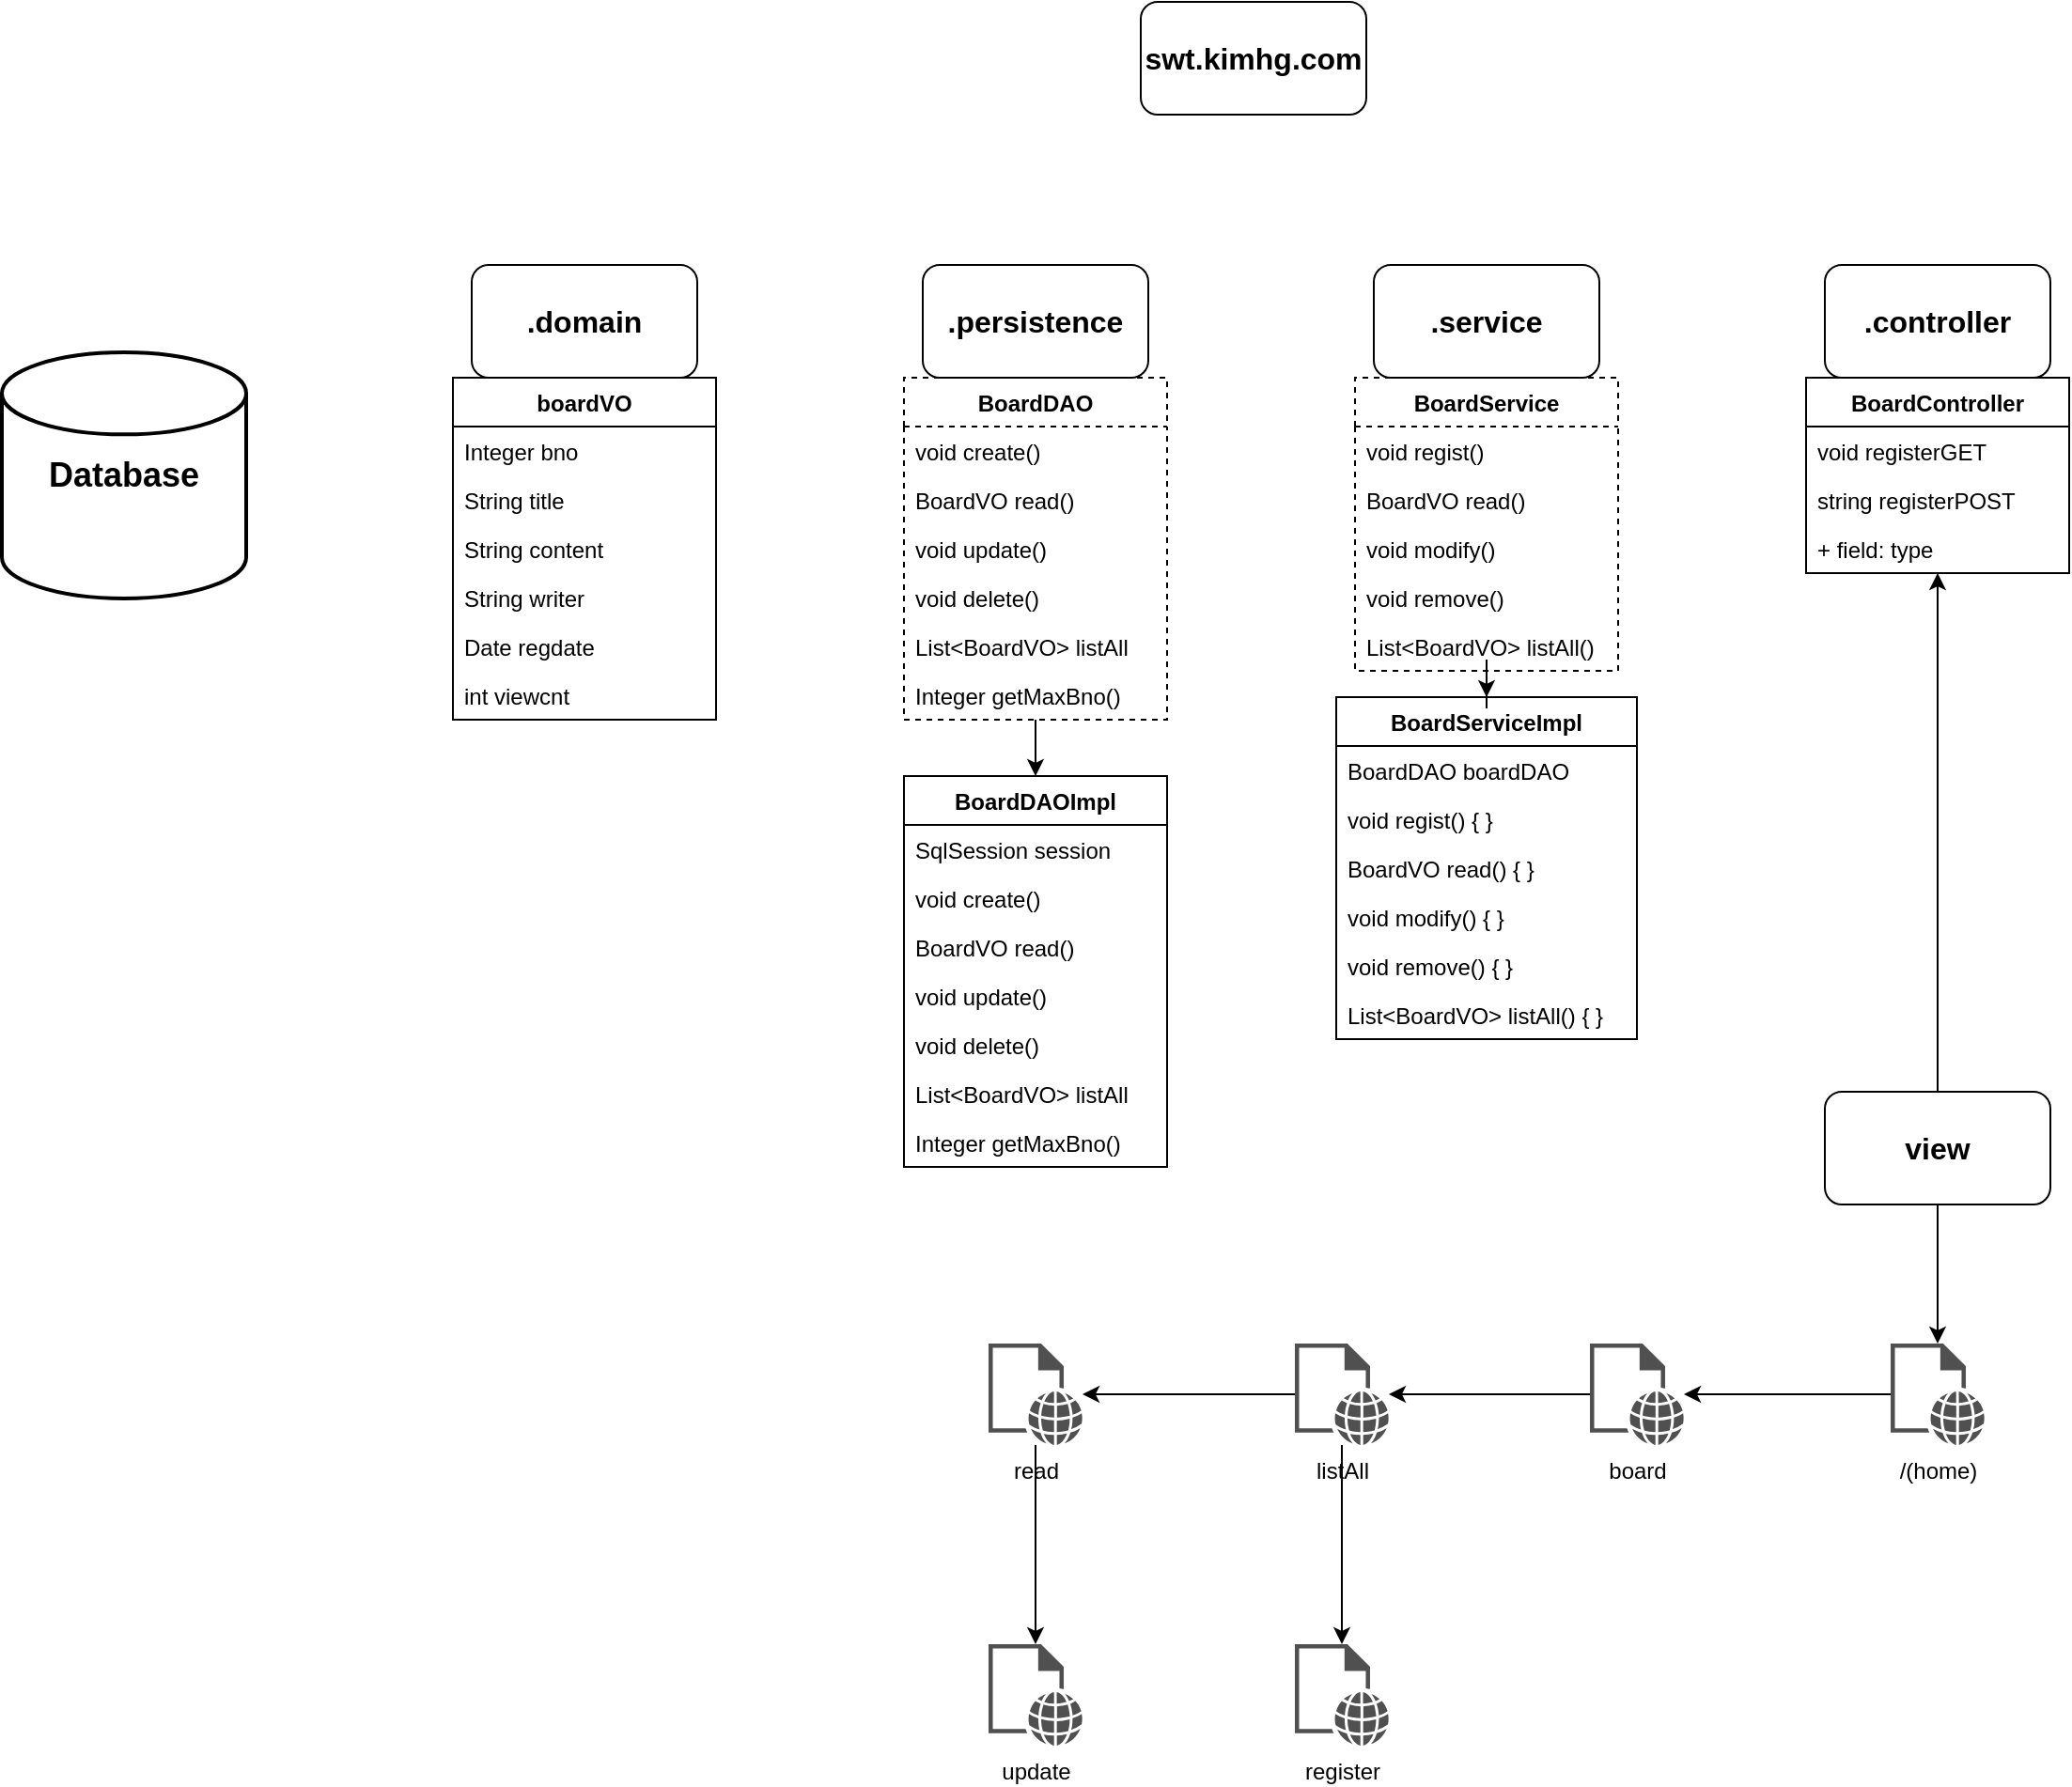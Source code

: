 <mxfile version="12.8.4" type="device"><diagram id="tO_C98kuy6uZykYHcQ1T" name="Page-1"><mxGraphModel dx="3004" dy="1624" grid="1" gridSize="10" guides="1" tooltips="1" connect="1" arrows="1" fold="1" page="1" pageScale="1" pageWidth="827" pageHeight="1169" math="0" shadow="0"><root><mxCell id="0"/><mxCell id="1" parent="0"/><mxCell id="9_B27wb98Tw_KNPR9RnI-5" value=".controller" style="rounded=1;whiteSpace=wrap;html=1;fontSize=16;fontStyle=1" parent="1" vertex="1"><mxGeometry x="1125" y="200" width="120" height="60" as="geometry"/></mxCell><mxCell id="9_B27wb98Tw_KNPR9RnI-8" value="&lt;span style=&quot;white-space: normal; font-size: 16px;&quot;&gt;.service&lt;/span&gt;" style="rounded=1;whiteSpace=wrap;html=1;fontSize=16;fontStyle=1" parent="1" vertex="1"><mxGeometry x="885" y="200" width="120" height="60" as="geometry"/></mxCell><mxCell id="9_B27wb98Tw_KNPR9RnI-9" value="&lt;span style=&quot;white-space: normal; font-size: 16px;&quot;&gt;.domain&lt;/span&gt;" style="rounded=1;whiteSpace=wrap;html=1;fontSize=16;fontStyle=1" parent="1" vertex="1"><mxGeometry x="405" y="200" width="120" height="60" as="geometry"/></mxCell><mxCell id="9_B27wb98Tw_KNPR9RnI-10" value="&lt;span style=&quot;white-space: normal; font-size: 16px;&quot;&gt;.persistence&lt;/span&gt;" style="rounded=1;whiteSpace=wrap;html=1;fontSize=16;fontStyle=1" parent="1" vertex="1"><mxGeometry x="645" y="200" width="120" height="60" as="geometry"/></mxCell><mxCell id="9_B27wb98Tw_KNPR9RnI-13" value="swt.kimhg.com" style="rounded=1;whiteSpace=wrap;html=1;fontSize=16;fontStyle=1" parent="1" vertex="1"><mxGeometry x="761" y="60" width="120" height="60" as="geometry"/></mxCell><mxCell id="9_B27wb98Tw_KNPR9RnI-89" value="" style="edgeStyle=orthogonalEdgeStyle;rounded=0;orthogonalLoop=1;jettySize=auto;html=1;" parent="1" source="9_B27wb98Tw_KNPR9RnI-15" target="9_B27wb98Tw_KNPR9RnI-88" edge="1"><mxGeometry relative="1" as="geometry"/></mxCell><mxCell id="9_B27wb98Tw_KNPR9RnI-106" value="" style="edgeStyle=orthogonalEdgeStyle;rounded=0;orthogonalLoop=1;jettySize=auto;html=1;" parent="1" source="9_B27wb98Tw_KNPR9RnI-15" target="9_B27wb98Tw_KNPR9RnI-72" edge="1"><mxGeometry relative="1" as="geometry"><mxPoint x="1230" y="400" as="targetPoint"/><mxPoint x="1230" y="654" as="sourcePoint"/></mxGeometry></mxCell><mxCell id="9_B27wb98Tw_KNPR9RnI-15" value="view" style="rounded=1;whiteSpace=wrap;html=1;fontSize=16;fontStyle=1" parent="1" vertex="1"><mxGeometry x="1125" y="640" width="120" height="60" as="geometry"/></mxCell><mxCell id="9_B27wb98Tw_KNPR9RnI-20" value="boardVO" style="swimlane;fontStyle=1;childLayout=stackLayout;horizontal=1;startSize=26;fillColor=none;horizontalStack=0;resizeParent=1;resizeParentMax=0;resizeLast=0;collapsible=1;marginBottom=0;" parent="1" vertex="1"><mxGeometry x="395" y="260" width="140" height="182" as="geometry"/></mxCell><mxCell id="9_B27wb98Tw_KNPR9RnI-21" value="Integer bno" style="text;strokeColor=none;fillColor=none;align=left;verticalAlign=top;spacingLeft=4;spacingRight=4;overflow=hidden;rotatable=0;points=[[0,0.5],[1,0.5]];portConstraint=eastwest;" parent="9_B27wb98Tw_KNPR9RnI-20" vertex="1"><mxGeometry y="26" width="140" height="26" as="geometry"/></mxCell><mxCell id="9_B27wb98Tw_KNPR9RnI-22" value="String title" style="text;strokeColor=none;fillColor=none;align=left;verticalAlign=top;spacingLeft=4;spacingRight=4;overflow=hidden;rotatable=0;points=[[0,0.5],[1,0.5]];portConstraint=eastwest;" parent="9_B27wb98Tw_KNPR9RnI-20" vertex="1"><mxGeometry y="52" width="140" height="26" as="geometry"/></mxCell><mxCell id="9_B27wb98Tw_KNPR9RnI-23" value="String content" style="text;strokeColor=none;fillColor=none;align=left;verticalAlign=top;spacingLeft=4;spacingRight=4;overflow=hidden;rotatable=0;points=[[0,0.5],[1,0.5]];portConstraint=eastwest;" parent="9_B27wb98Tw_KNPR9RnI-20" vertex="1"><mxGeometry y="78" width="140" height="26" as="geometry"/></mxCell><mxCell id="9_B27wb98Tw_KNPR9RnI-38" value="String writer" style="text;strokeColor=none;fillColor=none;align=left;verticalAlign=top;spacingLeft=4;spacingRight=4;overflow=hidden;rotatable=0;points=[[0,0.5],[1,0.5]];portConstraint=eastwest;" parent="9_B27wb98Tw_KNPR9RnI-20" vertex="1"><mxGeometry y="104" width="140" height="26" as="geometry"/></mxCell><mxCell id="9_B27wb98Tw_KNPR9RnI-39" value="Date regdate" style="text;strokeColor=none;fillColor=none;align=left;verticalAlign=top;spacingLeft=4;spacingRight=4;overflow=hidden;rotatable=0;points=[[0,0.5],[1,0.5]];portConstraint=eastwest;" parent="9_B27wb98Tw_KNPR9RnI-20" vertex="1"><mxGeometry y="130" width="140" height="26" as="geometry"/></mxCell><mxCell id="9_B27wb98Tw_KNPR9RnI-40" value="int viewcnt" style="text;strokeColor=none;fillColor=none;align=left;verticalAlign=top;spacingLeft=4;spacingRight=4;overflow=hidden;rotatable=0;points=[[0,0.5],[1,0.5]];portConstraint=eastwest;" parent="9_B27wb98Tw_KNPR9RnI-20" vertex="1"><mxGeometry y="156" width="140" height="26" as="geometry"/></mxCell><mxCell id="1KRRttwIeUbzg3z4vd1k-8" value="" style="edgeStyle=orthogonalEdgeStyle;rounded=0;orthogonalLoop=1;jettySize=auto;html=1;" edge="1" parent="1" source="9_B27wb98Tw_KNPR9RnI-30" target="1KRRttwIeUbzg3z4vd1k-1"><mxGeometry relative="1" as="geometry"/></mxCell><mxCell id="9_B27wb98Tw_KNPR9RnI-30" value="BoardDAO" style="swimlane;fontStyle=1;childLayout=stackLayout;horizontal=1;startSize=26;fillColor=none;horizontalStack=0;resizeParent=1;resizeParentMax=0;resizeLast=0;collapsible=1;marginBottom=0;align=center;dashed=1;" parent="1" vertex="1"><mxGeometry x="635" y="260" width="140" height="182" as="geometry"/></mxCell><mxCell id="9_B27wb98Tw_KNPR9RnI-31" value="void create()" style="text;strokeColor=none;fillColor=none;align=left;verticalAlign=top;spacingLeft=4;spacingRight=4;overflow=hidden;rotatable=0;points=[[0,0.5],[1,0.5]];portConstraint=eastwest;" parent="9_B27wb98Tw_KNPR9RnI-30" vertex="1"><mxGeometry y="26" width="140" height="26" as="geometry"/></mxCell><mxCell id="9_B27wb98Tw_KNPR9RnI-32" value="BoardVO read()" style="text;strokeColor=none;fillColor=none;align=left;verticalAlign=top;spacingLeft=4;spacingRight=4;overflow=hidden;rotatable=0;points=[[0,0.5],[1,0.5]];portConstraint=eastwest;" parent="9_B27wb98Tw_KNPR9RnI-30" vertex="1"><mxGeometry y="52" width="140" height="26" as="geometry"/></mxCell><mxCell id="9_B27wb98Tw_KNPR9RnI-33" value="void update()" style="text;strokeColor=none;fillColor=none;align=left;verticalAlign=top;spacingLeft=4;spacingRight=4;overflow=hidden;rotatable=0;points=[[0,0.5],[1,0.5]];portConstraint=eastwest;" parent="9_B27wb98Tw_KNPR9RnI-30" vertex="1"><mxGeometry y="78" width="140" height="26" as="geometry"/></mxCell><mxCell id="9_B27wb98Tw_KNPR9RnI-107" value="void delete()" style="text;strokeColor=none;fillColor=none;align=left;verticalAlign=top;spacingLeft=4;spacingRight=4;overflow=hidden;rotatable=0;points=[[0,0.5],[1,0.5]];portConstraint=eastwest;" parent="9_B27wb98Tw_KNPR9RnI-30" vertex="1"><mxGeometry y="104" width="140" height="26" as="geometry"/></mxCell><mxCell id="9_B27wb98Tw_KNPR9RnI-34" value="List&lt;BoardVO&gt; listAll" style="text;strokeColor=none;fillColor=none;align=left;verticalAlign=top;spacingLeft=4;spacingRight=4;overflow=hidden;rotatable=0;points=[[0,0.5],[1,0.5]];portConstraint=eastwest;" parent="9_B27wb98Tw_KNPR9RnI-30" vertex="1"><mxGeometry y="130" width="140" height="26" as="geometry"/></mxCell><mxCell id="9_B27wb98Tw_KNPR9RnI-36" value="Integer getMaxBno()" style="text;strokeColor=none;fillColor=none;align=left;verticalAlign=top;spacingLeft=4;spacingRight=4;overflow=hidden;rotatable=0;points=[[0,0.5],[1,0.5]];portConstraint=eastwest;" parent="9_B27wb98Tw_KNPR9RnI-30" vertex="1"><mxGeometry y="156" width="140" height="26" as="geometry"/></mxCell><mxCell id="1KRRttwIeUbzg3z4vd1k-1" value="BoardDAOImpl" style="swimlane;fontStyle=1;childLayout=stackLayout;horizontal=1;startSize=26;fillColor=none;horizontalStack=0;resizeParent=1;resizeParentMax=0;resizeLast=0;collapsible=1;marginBottom=0;align=center;" vertex="1" parent="1"><mxGeometry x="635" y="472" width="140" height="208" as="geometry"/></mxCell><mxCell id="1KRRttwIeUbzg3z4vd1k-9" value="SqlSession session" style="text;strokeColor=none;fillColor=none;align=left;verticalAlign=top;spacingLeft=4;spacingRight=4;overflow=hidden;rotatable=0;points=[[0,0.5],[1,0.5]];portConstraint=eastwest;" vertex="1" parent="1KRRttwIeUbzg3z4vd1k-1"><mxGeometry y="26" width="140" height="26" as="geometry"/></mxCell><mxCell id="1KRRttwIeUbzg3z4vd1k-2" value="void create()" style="text;strokeColor=none;fillColor=none;align=left;verticalAlign=top;spacingLeft=4;spacingRight=4;overflow=hidden;rotatable=0;points=[[0,0.5],[1,0.5]];portConstraint=eastwest;" vertex="1" parent="1KRRttwIeUbzg3z4vd1k-1"><mxGeometry y="52" width="140" height="26" as="geometry"/></mxCell><mxCell id="1KRRttwIeUbzg3z4vd1k-3" value="BoardVO read()" style="text;strokeColor=none;fillColor=none;align=left;verticalAlign=top;spacingLeft=4;spacingRight=4;overflow=hidden;rotatable=0;points=[[0,0.5],[1,0.5]];portConstraint=eastwest;" vertex="1" parent="1KRRttwIeUbzg3z4vd1k-1"><mxGeometry y="78" width="140" height="26" as="geometry"/></mxCell><mxCell id="1KRRttwIeUbzg3z4vd1k-4" value="void update()" style="text;strokeColor=none;fillColor=none;align=left;verticalAlign=top;spacingLeft=4;spacingRight=4;overflow=hidden;rotatable=0;points=[[0,0.5],[1,0.5]];portConstraint=eastwest;" vertex="1" parent="1KRRttwIeUbzg3z4vd1k-1"><mxGeometry y="104" width="140" height="26" as="geometry"/></mxCell><mxCell id="1KRRttwIeUbzg3z4vd1k-5" value="void delete()" style="text;strokeColor=none;fillColor=none;align=left;verticalAlign=top;spacingLeft=4;spacingRight=4;overflow=hidden;rotatable=0;points=[[0,0.5],[1,0.5]];portConstraint=eastwest;" vertex="1" parent="1KRRttwIeUbzg3z4vd1k-1"><mxGeometry y="130" width="140" height="26" as="geometry"/></mxCell><mxCell id="1KRRttwIeUbzg3z4vd1k-6" value="List&lt;BoardVO&gt; listAll" style="text;strokeColor=none;fillColor=none;align=left;verticalAlign=top;spacingLeft=4;spacingRight=4;overflow=hidden;rotatable=0;points=[[0,0.5],[1,0.5]];portConstraint=eastwest;" vertex="1" parent="1KRRttwIeUbzg3z4vd1k-1"><mxGeometry y="156" width="140" height="26" as="geometry"/></mxCell><mxCell id="1KRRttwIeUbzg3z4vd1k-7" value="Integer getMaxBno()" style="text;strokeColor=none;fillColor=none;align=left;verticalAlign=top;spacingLeft=4;spacingRight=4;overflow=hidden;rotatable=0;points=[[0,0.5],[1,0.5]];portConstraint=eastwest;" vertex="1" parent="1KRRttwIeUbzg3z4vd1k-1"><mxGeometry y="182" width="140" height="26" as="geometry"/></mxCell><mxCell id="9_B27wb98Tw_KNPR9RnI-68" value="" style="edgeStyle=orthogonalEdgeStyle;rounded=0;orthogonalLoop=1;jettySize=auto;html=1;" parent="1" source="9_B27wb98Tw_KNPR9RnI-52" target="9_B27wb98Tw_KNPR9RnI-62" edge="1"><mxGeometry relative="1" as="geometry"/></mxCell><mxCell id="9_B27wb98Tw_KNPR9RnI-52" value="BoardService" style="swimlane;fontStyle=1;childLayout=stackLayout;horizontal=1;startSize=26;fillColor=none;horizontalStack=0;resizeParent=1;resizeParentMax=0;resizeLast=0;collapsible=1;marginBottom=0;dashed=1;align=center;" parent="1" vertex="1"><mxGeometry x="875" y="260" width="140" height="156" as="geometry"/></mxCell><mxCell id="9_B27wb98Tw_KNPR9RnI-53" value="void regist()" style="text;strokeColor=none;fillColor=none;align=left;verticalAlign=top;spacingLeft=4;spacingRight=4;overflow=hidden;rotatable=0;points=[[0,0.5],[1,0.5]];portConstraint=eastwest;" parent="9_B27wb98Tw_KNPR9RnI-52" vertex="1"><mxGeometry y="26" width="140" height="26" as="geometry"/></mxCell><mxCell id="9_B27wb98Tw_KNPR9RnI-54" value="BoardVO read()" style="text;strokeColor=none;fillColor=none;align=left;verticalAlign=top;spacingLeft=4;spacingRight=4;overflow=hidden;rotatable=0;points=[[0,0.5],[1,0.5]];portConstraint=eastwest;" parent="9_B27wb98Tw_KNPR9RnI-52" vertex="1"><mxGeometry y="52" width="140" height="26" as="geometry"/></mxCell><mxCell id="9_B27wb98Tw_KNPR9RnI-55" value="void modify()" style="text;strokeColor=none;fillColor=none;align=left;verticalAlign=top;spacingLeft=4;spacingRight=4;overflow=hidden;rotatable=0;points=[[0,0.5],[1,0.5]];portConstraint=eastwest;" parent="9_B27wb98Tw_KNPR9RnI-52" vertex="1"><mxGeometry y="78" width="140" height="26" as="geometry"/></mxCell><mxCell id="9_B27wb98Tw_KNPR9RnI-56" value="void remove()" style="text;strokeColor=none;fillColor=none;align=left;verticalAlign=top;spacingLeft=4;spacingRight=4;overflow=hidden;rotatable=0;points=[[0,0.5],[1,0.5]];portConstraint=eastwest;" parent="9_B27wb98Tw_KNPR9RnI-52" vertex="1"><mxGeometry y="104" width="140" height="26" as="geometry"/></mxCell><mxCell id="9_B27wb98Tw_KNPR9RnI-58" value="List&lt;BoardVO&gt; listAll()" style="text;strokeColor=none;fillColor=none;align=left;verticalAlign=top;spacingLeft=4;spacingRight=4;overflow=hidden;rotatable=0;points=[[0,0.5],[1,0.5]];portConstraint=eastwest;" parent="9_B27wb98Tw_KNPR9RnI-52" vertex="1"><mxGeometry y="130" width="140" height="26" as="geometry"/></mxCell><mxCell id="9_B27wb98Tw_KNPR9RnI-62" value="BoardServiceImpl" style="swimlane;fontStyle=1;childLayout=stackLayout;horizontal=1;startSize=26;fillColor=none;horizontalStack=0;resizeParent=1;resizeParentMax=0;resizeLast=0;collapsible=1;marginBottom=0;align=center;" parent="1" vertex="1"><mxGeometry x="865" y="430" width="160" height="182" as="geometry"/></mxCell><mxCell id="9_B27wb98Tw_KNPR9RnI-70" value="BoardDAO boardDAO" style="text;strokeColor=none;fillColor=none;align=left;verticalAlign=top;spacingLeft=4;spacingRight=4;overflow=hidden;rotatable=0;points=[[0,0.5],[1,0.5]];portConstraint=eastwest;" parent="9_B27wb98Tw_KNPR9RnI-62" vertex="1"><mxGeometry y="26" width="160" height="26" as="geometry"/></mxCell><mxCell id="9_B27wb98Tw_KNPR9RnI-63" value="void regist() { } " style="text;strokeColor=none;fillColor=none;align=left;verticalAlign=top;spacingLeft=4;spacingRight=4;overflow=hidden;rotatable=0;points=[[0,0.5],[1,0.5]];portConstraint=eastwest;" parent="9_B27wb98Tw_KNPR9RnI-62" vertex="1"><mxGeometry y="52" width="160" height="26" as="geometry"/></mxCell><mxCell id="9_B27wb98Tw_KNPR9RnI-64" value="BoardVO read() { }" style="text;strokeColor=none;fillColor=none;align=left;verticalAlign=top;spacingLeft=4;spacingRight=4;overflow=hidden;rotatable=0;points=[[0,0.5],[1,0.5]];portConstraint=eastwest;" parent="9_B27wb98Tw_KNPR9RnI-62" vertex="1"><mxGeometry y="78" width="160" height="26" as="geometry"/></mxCell><mxCell id="9_B27wb98Tw_KNPR9RnI-65" value="void modify() { }" style="text;strokeColor=none;fillColor=none;align=left;verticalAlign=top;spacingLeft=4;spacingRight=4;overflow=hidden;rotatable=0;points=[[0,0.5],[1,0.5]];portConstraint=eastwest;" parent="9_B27wb98Tw_KNPR9RnI-62" vertex="1"><mxGeometry y="104" width="160" height="26" as="geometry"/></mxCell><mxCell id="9_B27wb98Tw_KNPR9RnI-66" value="void remove() { }" style="text;strokeColor=none;fillColor=none;align=left;verticalAlign=top;spacingLeft=4;spacingRight=4;overflow=hidden;rotatable=0;points=[[0,0.5],[1,0.5]];portConstraint=eastwest;" parent="9_B27wb98Tw_KNPR9RnI-62" vertex="1"><mxGeometry y="130" width="160" height="26" as="geometry"/></mxCell><mxCell id="9_B27wb98Tw_KNPR9RnI-67" value="List&lt;BoardVO&gt; listAll() { }" style="text;strokeColor=none;fillColor=none;align=left;verticalAlign=top;spacingLeft=4;spacingRight=4;overflow=hidden;rotatable=0;points=[[0,0.5],[1,0.5]];portConstraint=eastwest;" parent="9_B27wb98Tw_KNPR9RnI-62" vertex="1"><mxGeometry y="156" width="160" height="26" as="geometry"/></mxCell><mxCell id="9_B27wb98Tw_KNPR9RnI-72" value="BoardController" style="swimlane;fontStyle=1;childLayout=stackLayout;horizontal=1;startSize=26;fillColor=none;horizontalStack=0;resizeParent=1;resizeParentMax=0;resizeLast=0;collapsible=1;marginBottom=0;align=center;" parent="1" vertex="1"><mxGeometry x="1115" y="260" width="140" height="104" as="geometry"/></mxCell><mxCell id="9_B27wb98Tw_KNPR9RnI-73" value="void registerGET" style="text;strokeColor=none;fillColor=none;align=left;verticalAlign=top;spacingLeft=4;spacingRight=4;overflow=hidden;rotatable=0;points=[[0,0.5],[1,0.5]];portConstraint=eastwest;" parent="9_B27wb98Tw_KNPR9RnI-72" vertex="1"><mxGeometry y="26" width="140" height="26" as="geometry"/></mxCell><mxCell id="9_B27wb98Tw_KNPR9RnI-74" value="string registerPOST" style="text;strokeColor=none;fillColor=none;align=left;verticalAlign=top;spacingLeft=4;spacingRight=4;overflow=hidden;rotatable=0;points=[[0,0.5],[1,0.5]];portConstraint=eastwest;" parent="9_B27wb98Tw_KNPR9RnI-72" vertex="1"><mxGeometry y="52" width="140" height="26" as="geometry"/></mxCell><mxCell id="9_B27wb98Tw_KNPR9RnI-75" value="+ field: type" style="text;strokeColor=none;fillColor=none;align=left;verticalAlign=top;spacingLeft=4;spacingRight=4;overflow=hidden;rotatable=0;points=[[0,0.5],[1,0.5]];portConstraint=eastwest;" parent="9_B27wb98Tw_KNPR9RnI-72" vertex="1"><mxGeometry y="78" width="140" height="26" as="geometry"/></mxCell><mxCell id="9_B27wb98Tw_KNPR9RnI-76" value="Database" style="strokeWidth=2;html=1;shape=mxgraph.flowchart.database;whiteSpace=wrap;align=center;fontSize=18;fontStyle=1" parent="1" vertex="1"><mxGeometry x="155" y="246.5" width="130" height="131" as="geometry"/></mxCell><mxCell id="9_B27wb98Tw_KNPR9RnI-98" value="" style="edgeStyle=orthogonalEdgeStyle;rounded=0;orthogonalLoop=1;jettySize=auto;html=1;" parent="1" source="9_B27wb98Tw_KNPR9RnI-80" target="9_B27wb98Tw_KNPR9RnI-87" edge="1"><mxGeometry relative="1" as="geometry"/></mxCell><mxCell id="9_B27wb98Tw_KNPR9RnI-80" value="read" style="pointerEvents=1;shadow=0;dashed=0;html=1;strokeColor=none;fillColor=#505050;labelPosition=center;verticalLabelPosition=bottom;verticalAlign=top;outlineConnect=0;align=center;shape=mxgraph.office.concepts.web_page;" parent="1" vertex="1"><mxGeometry x="680" y="774" width="50" height="54" as="geometry"/></mxCell><mxCell id="9_B27wb98Tw_KNPR9RnI-95" value="" style="edgeStyle=orthogonalEdgeStyle;rounded=0;orthogonalLoop=1;jettySize=auto;html=1;" parent="1" source="9_B27wb98Tw_KNPR9RnI-81" target="9_B27wb98Tw_KNPR9RnI-82" edge="1"><mxGeometry relative="1" as="geometry"/></mxCell><mxCell id="9_B27wb98Tw_KNPR9RnI-96" value="" style="edgeStyle=orthogonalEdgeStyle;rounded=0;orthogonalLoop=1;jettySize=auto;html=1;" parent="1" source="9_B27wb98Tw_KNPR9RnI-81" target="9_B27wb98Tw_KNPR9RnI-80" edge="1"><mxGeometry relative="1" as="geometry"/></mxCell><mxCell id="9_B27wb98Tw_KNPR9RnI-81" value="listAll" style="pointerEvents=1;shadow=0;dashed=0;html=1;strokeColor=none;fillColor=#505050;labelPosition=center;verticalLabelPosition=bottom;verticalAlign=top;outlineConnect=0;align=center;shape=mxgraph.office.concepts.web_page;" parent="1" vertex="1"><mxGeometry x="843" y="774" width="50" height="54" as="geometry"/></mxCell><mxCell id="9_B27wb98Tw_KNPR9RnI-82" value="register" style="pointerEvents=1;shadow=0;dashed=0;html=1;strokeColor=none;fillColor=#505050;labelPosition=center;verticalLabelPosition=bottom;verticalAlign=top;outlineConnect=0;align=center;shape=mxgraph.office.concepts.web_page;" parent="1" vertex="1"><mxGeometry x="843" y="934" width="50" height="54" as="geometry"/></mxCell><mxCell id="9_B27wb98Tw_KNPR9RnI-87" value="update" style="pointerEvents=1;shadow=0;dashed=0;html=1;strokeColor=none;fillColor=#505050;labelPosition=center;verticalLabelPosition=bottom;verticalAlign=top;outlineConnect=0;align=center;shape=mxgraph.office.concepts.web_page;" parent="1" vertex="1"><mxGeometry x="680" y="934" width="50" height="54" as="geometry"/></mxCell><mxCell id="9_B27wb98Tw_KNPR9RnI-91" value="" style="edgeStyle=orthogonalEdgeStyle;rounded=0;orthogonalLoop=1;jettySize=auto;html=1;" parent="1" source="9_B27wb98Tw_KNPR9RnI-88" target="9_B27wb98Tw_KNPR9RnI-90" edge="1"><mxGeometry relative="1" as="geometry"/></mxCell><mxCell id="9_B27wb98Tw_KNPR9RnI-88" value="/(home)" style="pointerEvents=1;shadow=0;dashed=0;html=1;strokeColor=none;fillColor=#505050;labelPosition=center;verticalLabelPosition=bottom;verticalAlign=top;outlineConnect=0;align=center;shape=mxgraph.office.concepts.web_page;" parent="1" vertex="1"><mxGeometry x="1160" y="774" width="50" height="54" as="geometry"/></mxCell><mxCell id="9_B27wb98Tw_KNPR9RnI-94" value="" style="edgeStyle=orthogonalEdgeStyle;rounded=0;orthogonalLoop=1;jettySize=auto;html=1;" parent="1" source="9_B27wb98Tw_KNPR9RnI-90" target="9_B27wb98Tw_KNPR9RnI-81" edge="1"><mxGeometry relative="1" as="geometry"/></mxCell><mxCell id="9_B27wb98Tw_KNPR9RnI-90" value="board" style="pointerEvents=1;shadow=0;dashed=0;html=1;strokeColor=none;fillColor=#505050;labelPosition=center;verticalLabelPosition=bottom;verticalAlign=top;outlineConnect=0;align=center;shape=mxgraph.office.concepts.web_page;" parent="1" vertex="1"><mxGeometry x="1000" y="774" width="50" height="54" as="geometry"/></mxCell></root></mxGraphModel></diagram></mxfile>